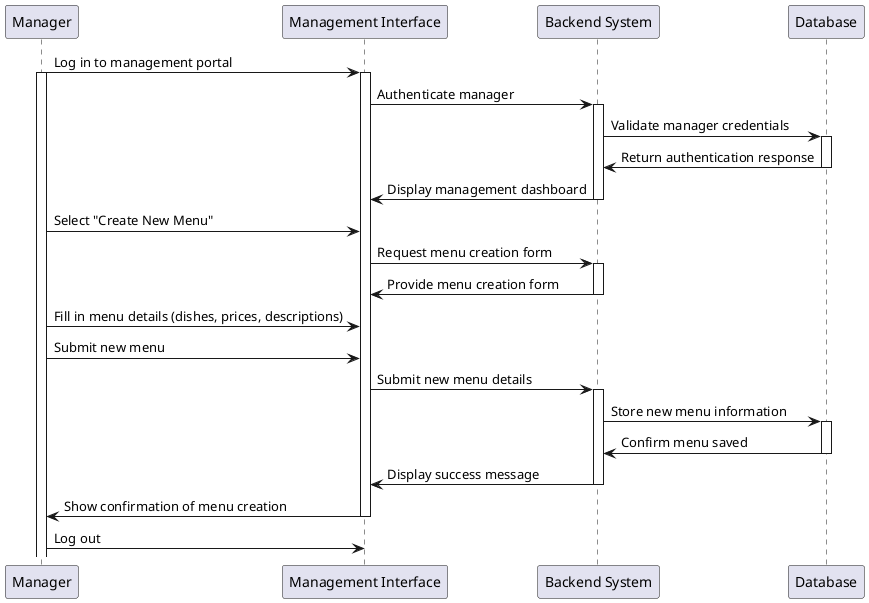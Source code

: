 @startuml
participant Manager
participant "Management Interface" as Interface
participant "Backend System" as Backend
participant "Database" as DB

Manager -> Interface : Log in to management portal
activate Manager
activate Interface

Interface -> Backend : Authenticate manager
activate Backend

Backend -> DB : Validate manager credentials
activate DB

DB -> Backend : Return authentication response
deactivate DB

Backend -> Interface : Display management dashboard
deactivate Backend

Manager -> Interface : Select "Create New Menu"
Interface -> Backend : Request menu creation form
activate Backend

Backend -> Interface : Provide menu creation form
deactivate Backend

Manager -> Interface : Fill in menu details (dishes, prices, descriptions)
Manager -> Interface : Submit new menu
Interface -> Backend : Submit new menu details
activate Backend

Backend -> DB : Store new menu information
activate DB

DB -> Backend : Confirm menu saved
deactivate DB

Backend -> Interface : Display success message
deactivate Backend

Interface -> Manager : Show confirmation of menu creation
deactivate Interface

Manager -> Interface : Log out
@enduml
